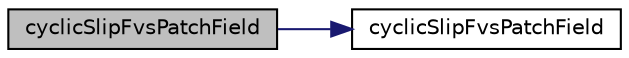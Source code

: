 digraph "cyclicSlipFvsPatchField"
{
  bgcolor="transparent";
  edge [fontname="Helvetica",fontsize="10",labelfontname="Helvetica",labelfontsize="10"];
  node [fontname="Helvetica",fontsize="10",shape=record];
  rankdir="LR";
  Node1 [label="cyclicSlipFvsPatchField",height=0.2,width=0.4,color="black", fillcolor="grey75", style="filled", fontcolor="black"];
  Node1 -> Node2 [color="midnightblue",fontsize="10",style="solid",fontname="Helvetica"];
  Node2 [label="cyclicSlipFvsPatchField",height=0.2,width=0.4,color="black",URL="$a00488.html#a5bee10b37c9b52dfe47eb03b410cb485",tooltip="Construct from patch and internal field. "];
}
